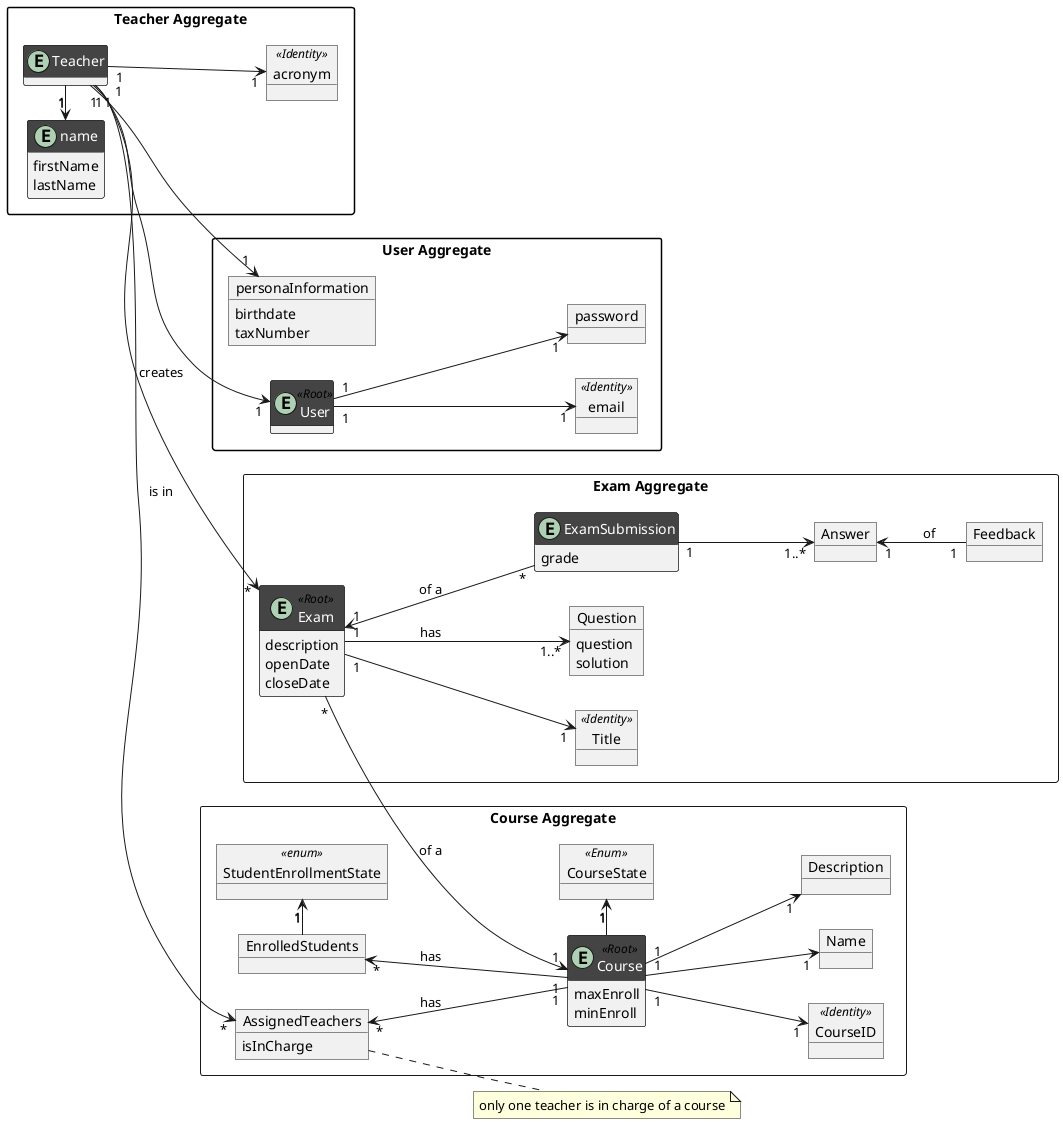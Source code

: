 @startuml
hide methods
left to right direction
skinparam classAttributeIconSize 0
skinparam classFontColor automatic
skinparam classHeaderBackgroundColor #4
skinparam packageStyle rectangle


'//--//--//--//--//--/ User /--//--//--//--//--//--//

package "User Aggregate"{

    Entity User <<Root>> {
    }

    Object email <<Identity>> {
    }

    Object personaInformation {
        birthdate
        taxNumber
    }

    Object password{
    }

}

package "Teacher Aggregate" {

    Entity designationTeacher as "name"{
    firstName
    lastName
    }

    Entity Teacher {
    }

    Object acronym <<Identity>>{
    }

    Teacher "1" -l-> "1" designationTeacher
}

'//--//--//--//--//--/ Exam /--//--//--//--//--//--//

package "Exam Aggregate" <<Rectangle>> {

    Entity Exam <<Root>> {
        description
        openDate
        closeDate
    }

    Object Title <<Identity>>{
    }

    Object Question {
        question
        solution
    }

    Object Feedback {
    }

    Entity ExamSubmission {
    grade
    }

    Object Answer {
    }

}

'//--//--//--//--//--/ Course /--//--//--//--//--//--//
package "Course Aggregate" <<Rectangle>> {

Entity Course <<Root>>
{
    maxEnroll
    minEnroll
}

Object CourseID <<Identity>>{
}

Object Name {
}

Object CourseState <<enum>> {
}
Object StudentEnrollmentState <<enum>> {
}

Object Description {
}


Object EnrolledStudents {
}

Object AssignedTeachers{
    isInCharge
}

Object CourseState <<Enum>> {

}

}

'//--//--//--//--//--/ User /--//--//--//--//--//--//

    User "1" <-- "1" Teacher
    User "1" --> "1" password
    Teacher "1" --> "1"acronym
    User "1"-->"1" email

    Teacher "1" --> "1" personaInformation

'//--//--//--//--//--/ Exam /--//--//--//--//--//--//

    Exam "1" --> "1..*" Question : has
    Exam "1" <-- "*" ExamSubmission : of a
    Teacher "1" --> "*" Exam : creates
    Answer "1"<--"1" Feedback : of
    ExamSubmission "1"-->"1..*" Answer
    Exam "*" --> "1" Course : of a
    Exam "1" --> "1" Title

'//--//--//--//--//--/ Course /--//--//--//--//--//--//

    Teacher "1" --> "*" AssignedTeachers : is in
    AssignedTeachers "*" <-- "1" Course : has
    EnrolledStudents "*" <-- "1" Course : has
    Course "1"-r->"1" CourseState
    Course "1" --> "1" CourseID
    Course "1"-->"1" Name
    Course "1"--> "1"Description
    EnrolledStudents"1" -r-> "1"StudentEnrollmentState

    note right of AssignedTeachers : only one teacher is in charge of a course
@enduml